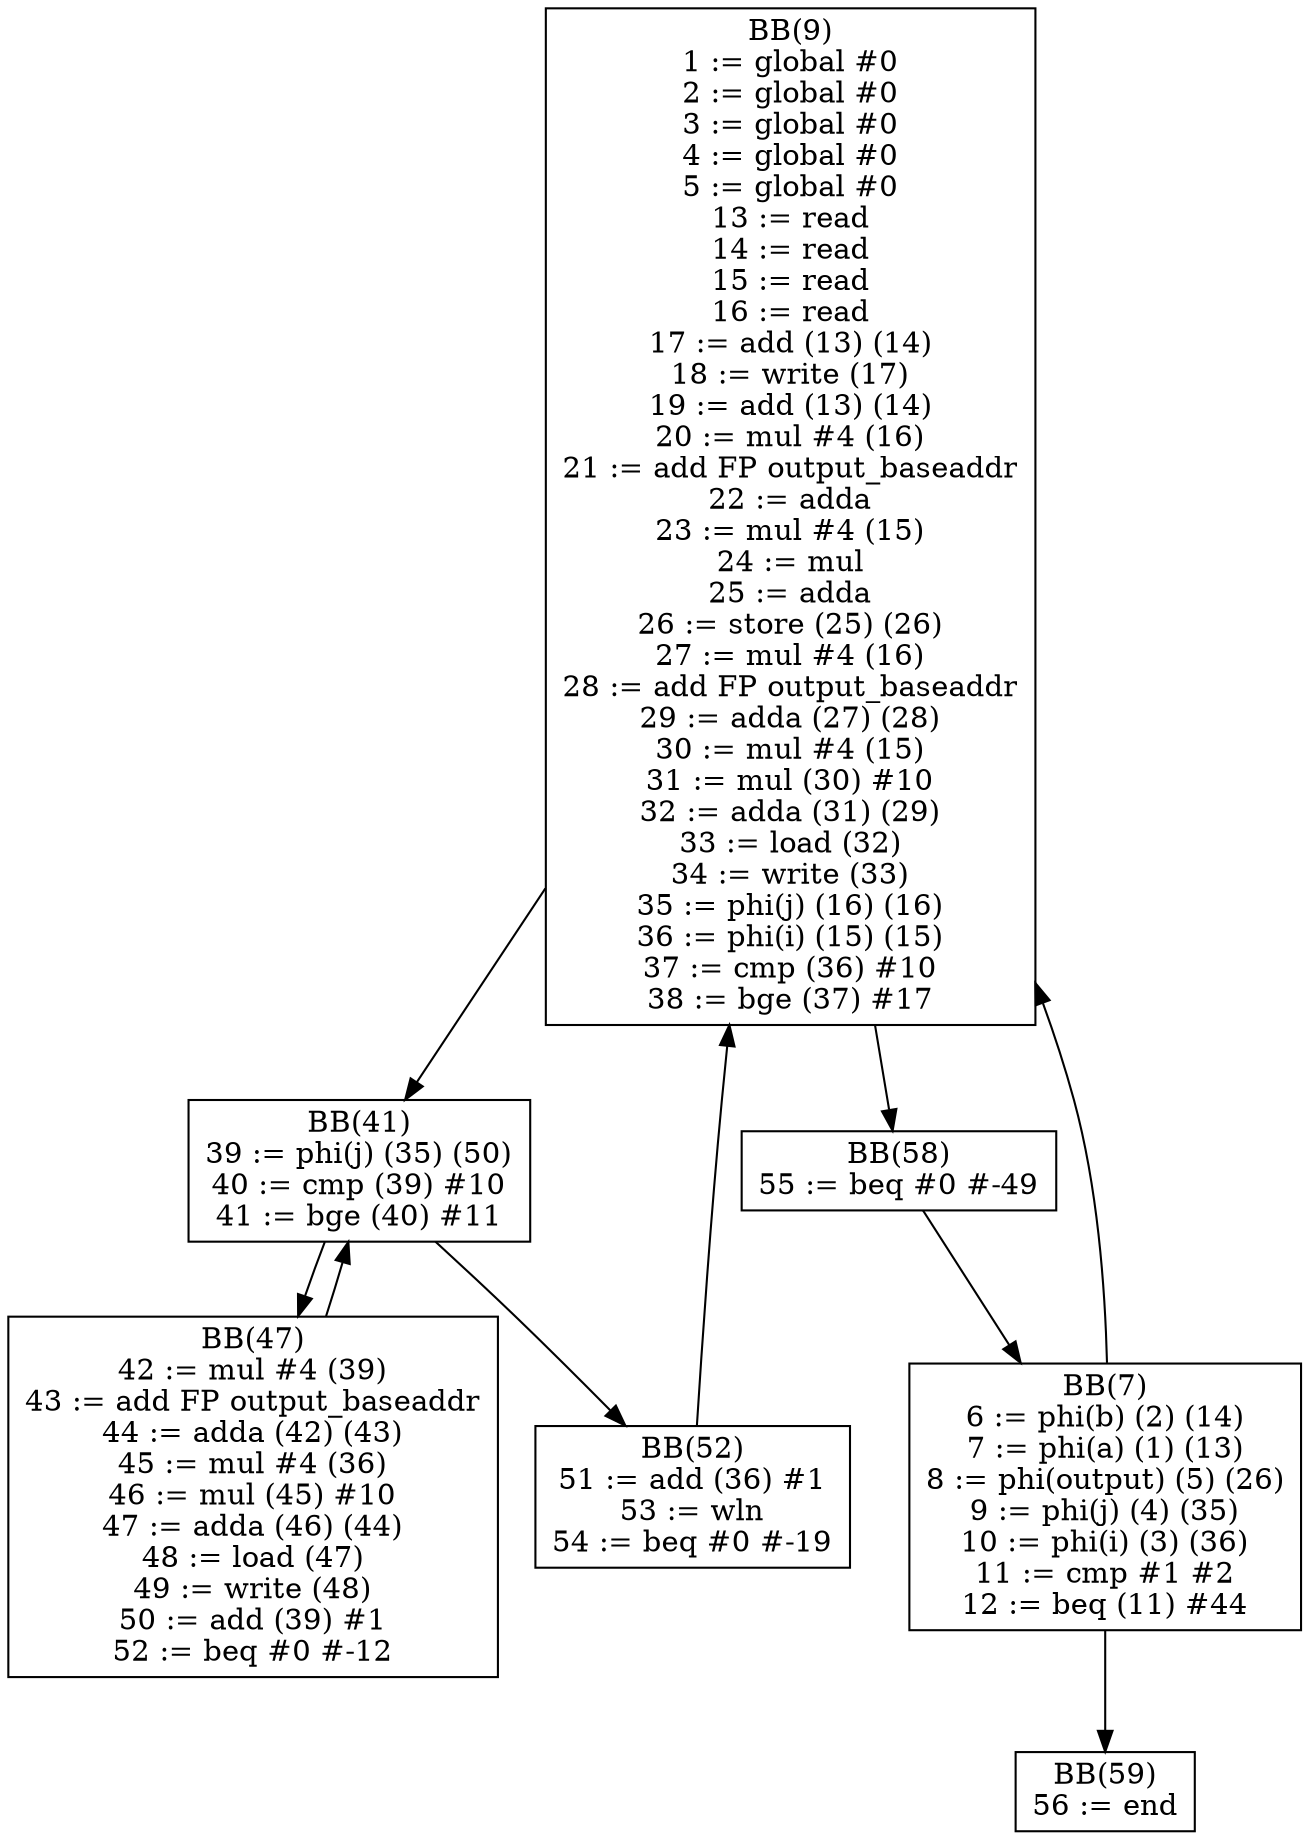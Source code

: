 digraph cfg {
BB9[shape = box, label = "BB(9)\n" + "1 := global #0\n" + "2 := global #0\n" + "3 := global #0\n" + "4 := global #0\n" + "5 := global #0\n" + "13 := read\n" + "14 := read\n" + "15 := read\n" + "16 := read\n" + "17 := add (13) (14)\n" + "18 := write (17)\n" + "19 := add (13) (14)\n" + "20 := mul #4 (16)\n" + "21 := add FP output_baseaddr\n" + "22 := adda\n" + "23 := mul #4 (15)\n" + "24 := mul\n" + "25 := adda\n" + "26 := store (25) (26)\n" + "27 := mul #4 (16)\n" + "28 := add FP output_baseaddr\n" + "29 := adda (27) (28)\n" + "30 := mul #4 (15)\n" + "31 := mul (30) #10\n" + "32 := adda (31) (29)\n" + "33 := load (32)\n" + "34 := write (33)\n" + "35 := phi(j) (16) (16)\n" + "36 := phi(i) (15) (15)\n" + "37 := cmp (36) #10\n" + "38 := bge (37) #17\n"];
BB41[shape = box, label = "BB(41)\n" + "39 := phi(j) (35) (50)\n" + "40 := cmp (39) #10\n" + "41 := bge (40) #11\n"];
BB58[shape = box, label = "BB(58)\n" + "55 := beq #0 #-49\n"];
BB47[shape = box, label = "BB(47)\n" + "42 := mul #4 (39)\n" + "43 := add FP output_baseaddr\n" + "44 := adda (42) (43)\n" + "45 := mul #4 (36)\n" + "46 := mul (45) #10\n" + "47 := adda (46) (44)\n" + "48 := load (47)\n" + "49 := write (48)\n" + "50 := add (39) #1\n" + "52 := beq #0 #-12\n"];
BB52[shape = box, label = "BB(52)\n" + "51 := add (36) #1\n" + "53 := wln\n" + "54 := beq #0 #-19\n"];
BB7[shape = box, label = "BB(7)\n" + "6 := phi(b) (2) (14)\n" + "7 := phi(a) (1) (13)\n" + "8 := phi(output) (5) (26)\n" + "9 := phi(j) (4) (35)\n" + "10 := phi(i) (3) (36)\n" + "11 := cmp #1 #2\n" + "12 := beq (11) #44\n"];
BB59[shape = box, label = "BB(59)\n" + "56 := end\n"];
BB9 -> BB41;
BB9 -> BB58;
BB41 -> BB47;
BB41 -> BB52;
BB58 -> BB7;
BB47 -> BB41;
BB52 -> BB9;
BB7 -> BB9;
BB7 -> BB59;
}
